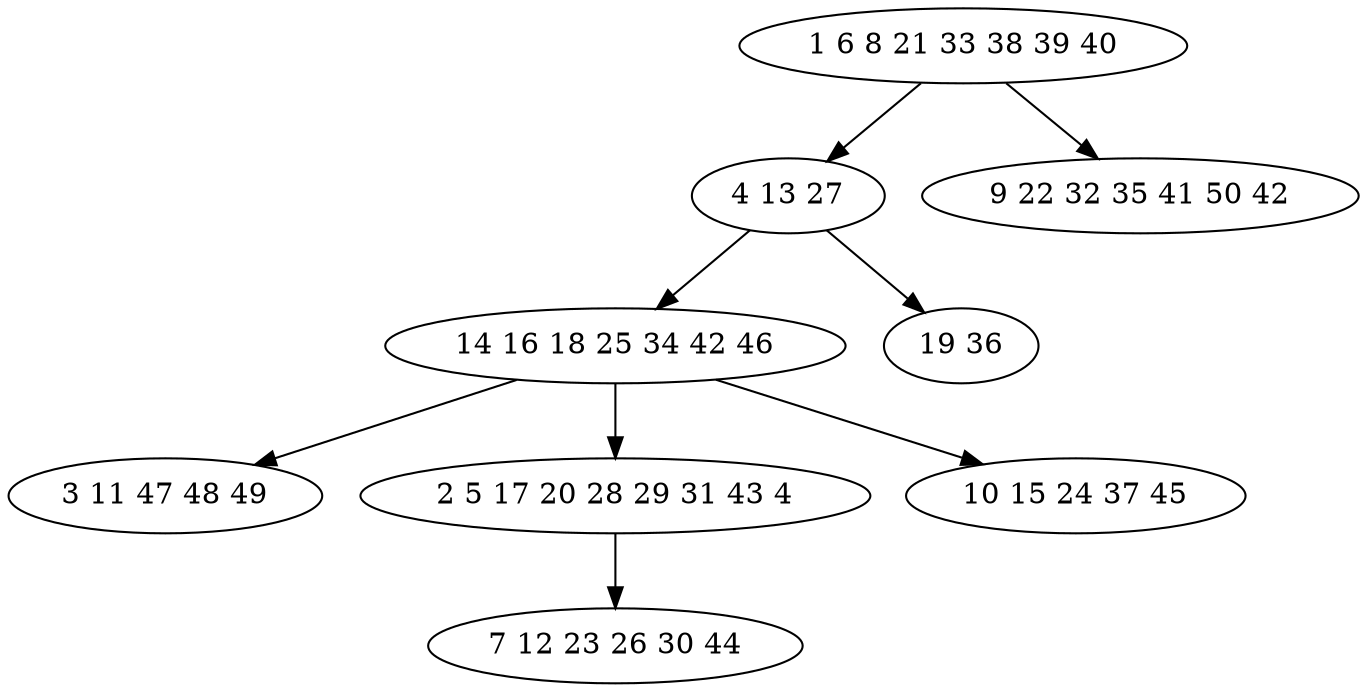 digraph true_tree {
	"0" -> "1"
	"1" -> "2"
	"2" -> "3"
	"2" -> "4"
	"4" -> "5"
	"2" -> "6"
	"1" -> "7"
	"0" -> "8"
	"0" [label="1 6 8 21 33 38 39 40"];
	"1" [label="4 13 27"];
	"2" [label="14 16 18 25 34 42 46"];
	"3" [label="3 11 47 48 49"];
	"4" [label="2 5 17 20 28 29 31 43 4"];
	"5" [label="7 12 23 26 30 44"];
	"6" [label="10 15 24 37 45"];
	"7" [label="19 36"];
	"8" [label="9 22 32 35 41 50 42"];
}
